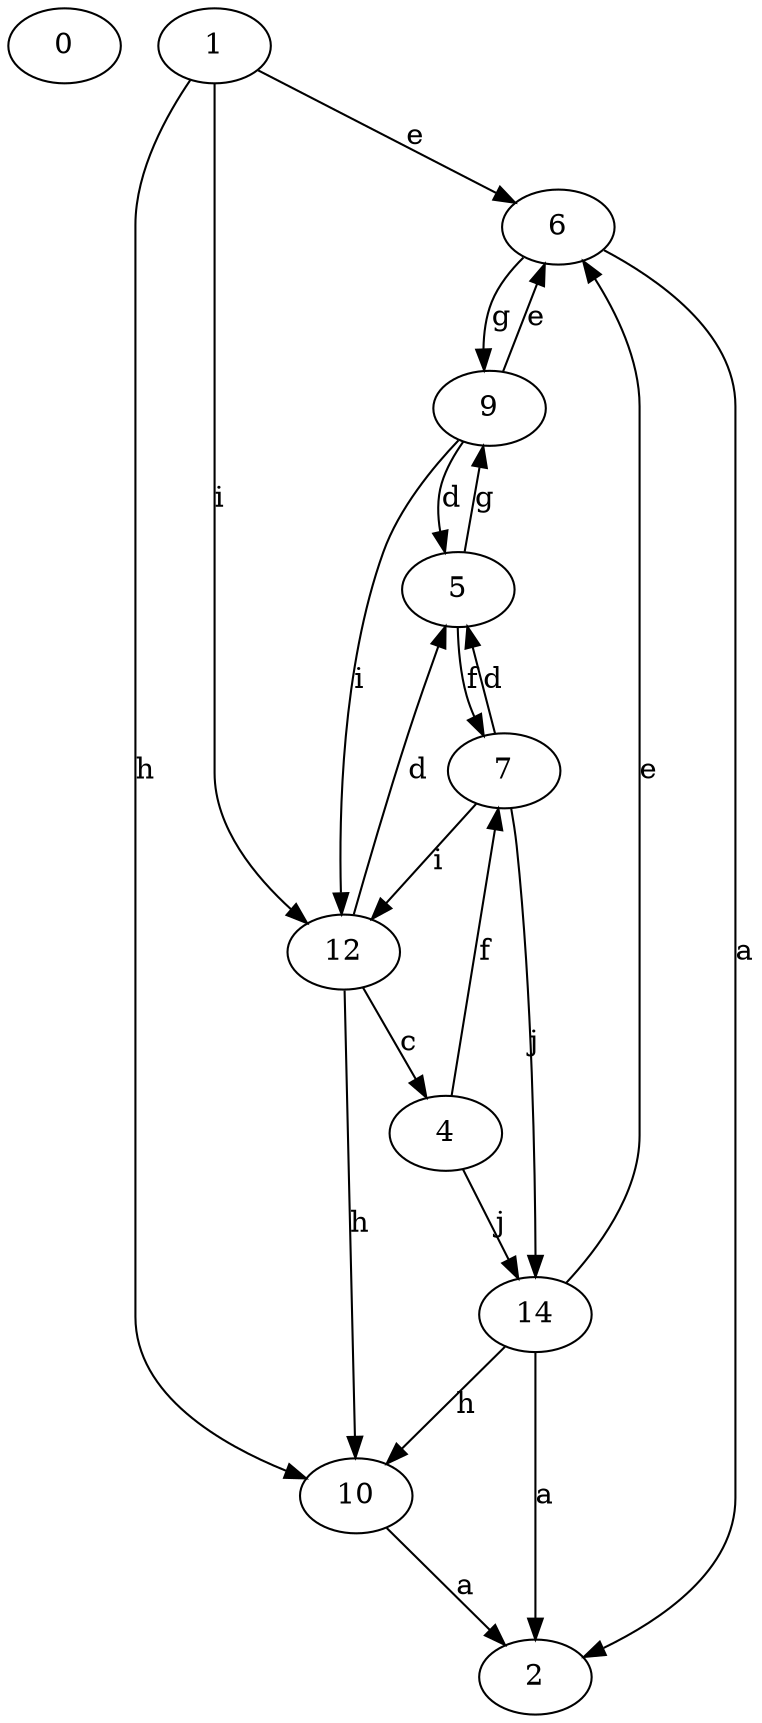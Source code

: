 strict digraph  {
0;
1;
2;
4;
5;
6;
7;
9;
10;
12;
14;
1 -> 6  [label=e];
1 -> 10  [label=h];
1 -> 12  [label=i];
4 -> 7  [label=f];
4 -> 14  [label=j];
5 -> 7  [label=f];
5 -> 9  [label=g];
6 -> 2  [label=a];
6 -> 9  [label=g];
7 -> 5  [label=d];
7 -> 12  [label=i];
7 -> 14  [label=j];
9 -> 5  [label=d];
9 -> 6  [label=e];
9 -> 12  [label=i];
10 -> 2  [label=a];
12 -> 4  [label=c];
12 -> 5  [label=d];
12 -> 10  [label=h];
14 -> 2  [label=a];
14 -> 6  [label=e];
14 -> 10  [label=h];
}
